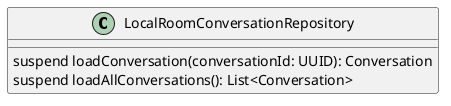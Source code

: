 @startuml
class LocalRoomConversationRepository {
    suspend loadConversation(conversationId: UUID): Conversation
    suspend loadAllConversations(): List<Conversation>
}
@enduml
